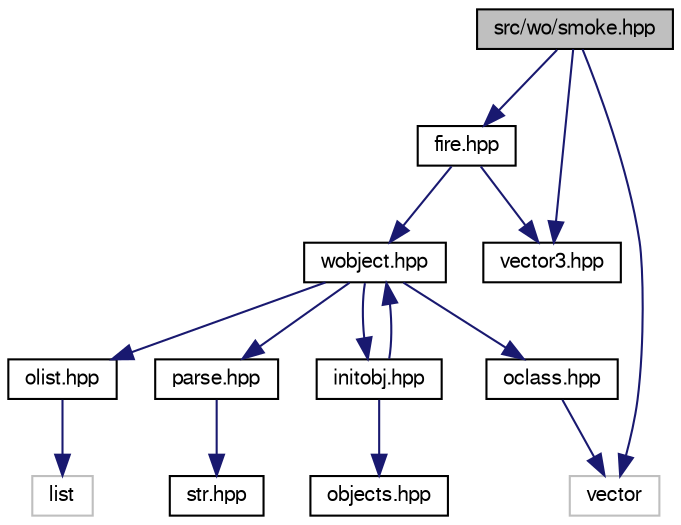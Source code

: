 digraph "src/wo/smoke.hpp"
{
 // LATEX_PDF_SIZE
  bgcolor="transparent";
  edge [fontname="FreeSans",fontsize="10",labelfontname="FreeSans",labelfontsize="10"];
  node [fontname="FreeSans",fontsize="10",shape=record];
  Node1 [label="src/wo/smoke.hpp",height=0.2,width=0.4,color="black", fillcolor="grey75", style="filled", fontcolor="black",tooltip=" "];
  Node1 -> Node2 [color="midnightblue",fontsize="10",style="solid",fontname="FreeSans"];
  Node2 [label="vector3.hpp",height=0.2,width=0.4,color="black",URL="$a00137.html",tooltip=" "];
  Node1 -> Node3 [color="midnightblue",fontsize="10",style="solid",fontname="FreeSans"];
  Node3 [label="vector",height=0.2,width=0.4,color="grey75",tooltip=" "];
  Node1 -> Node4 [color="midnightblue",fontsize="10",style="solid",fontname="FreeSans"];
  Node4 [label="fire.hpp",height=0.2,width=0.4,color="black",URL="$a00446.html",tooltip=" "];
  Node4 -> Node5 [color="midnightblue",fontsize="10",style="solid",fontname="FreeSans"];
  Node5 [label="wobject.hpp",height=0.2,width=0.4,color="black",URL="$a00866.html",tooltip=" "];
  Node5 -> Node6 [color="midnightblue",fontsize="10",style="solid",fontname="FreeSans"];
  Node6 [label="oclass.hpp",height=0.2,width=0.4,color="black",URL="$a00626.html",tooltip=" "];
  Node6 -> Node3 [color="midnightblue",fontsize="10",style="solid",fontname="FreeSans"];
  Node5 -> Node7 [color="midnightblue",fontsize="10",style="solid",fontname="FreeSans"];
  Node7 [label="olist.hpp",height=0.2,width=0.4,color="black",URL="$a00632.html",tooltip=" "];
  Node7 -> Node8 [color="midnightblue",fontsize="10",style="solid",fontname="FreeSans"];
  Node8 [label="list",height=0.2,width=0.4,color="grey75",tooltip=" "];
  Node5 -> Node9 [color="midnightblue",fontsize="10",style="solid",fontname="FreeSans"];
  Node9 [label="parse.hpp",height=0.2,width=0.4,color="black",URL="$a00638.html",tooltip=" "];
  Node9 -> Node10 [color="midnightblue",fontsize="10",style="solid",fontname="FreeSans"];
  Node10 [label="str.hpp",height=0.2,width=0.4,color="black",URL="$a00179.html",tooltip=" "];
  Node5 -> Node11 [color="midnightblue",fontsize="10",style="solid",fontname="FreeSans"];
  Node11 [label="initobj.hpp",height=0.2,width=0.4,color="black",URL="$a00554.html",tooltip=" "];
  Node11 -> Node12 [color="midnightblue",fontsize="10",style="solid",fontname="FreeSans"];
  Node12 [label="objects.hpp",height=0.2,width=0.4,color="black",URL="$a00620.html",tooltip=" "];
  Node11 -> Node5 [color="midnightblue",fontsize="10",style="solid",fontname="FreeSans"];
  Node4 -> Node2 [color="midnightblue",fontsize="10",style="solid",fontname="FreeSans"];
}
